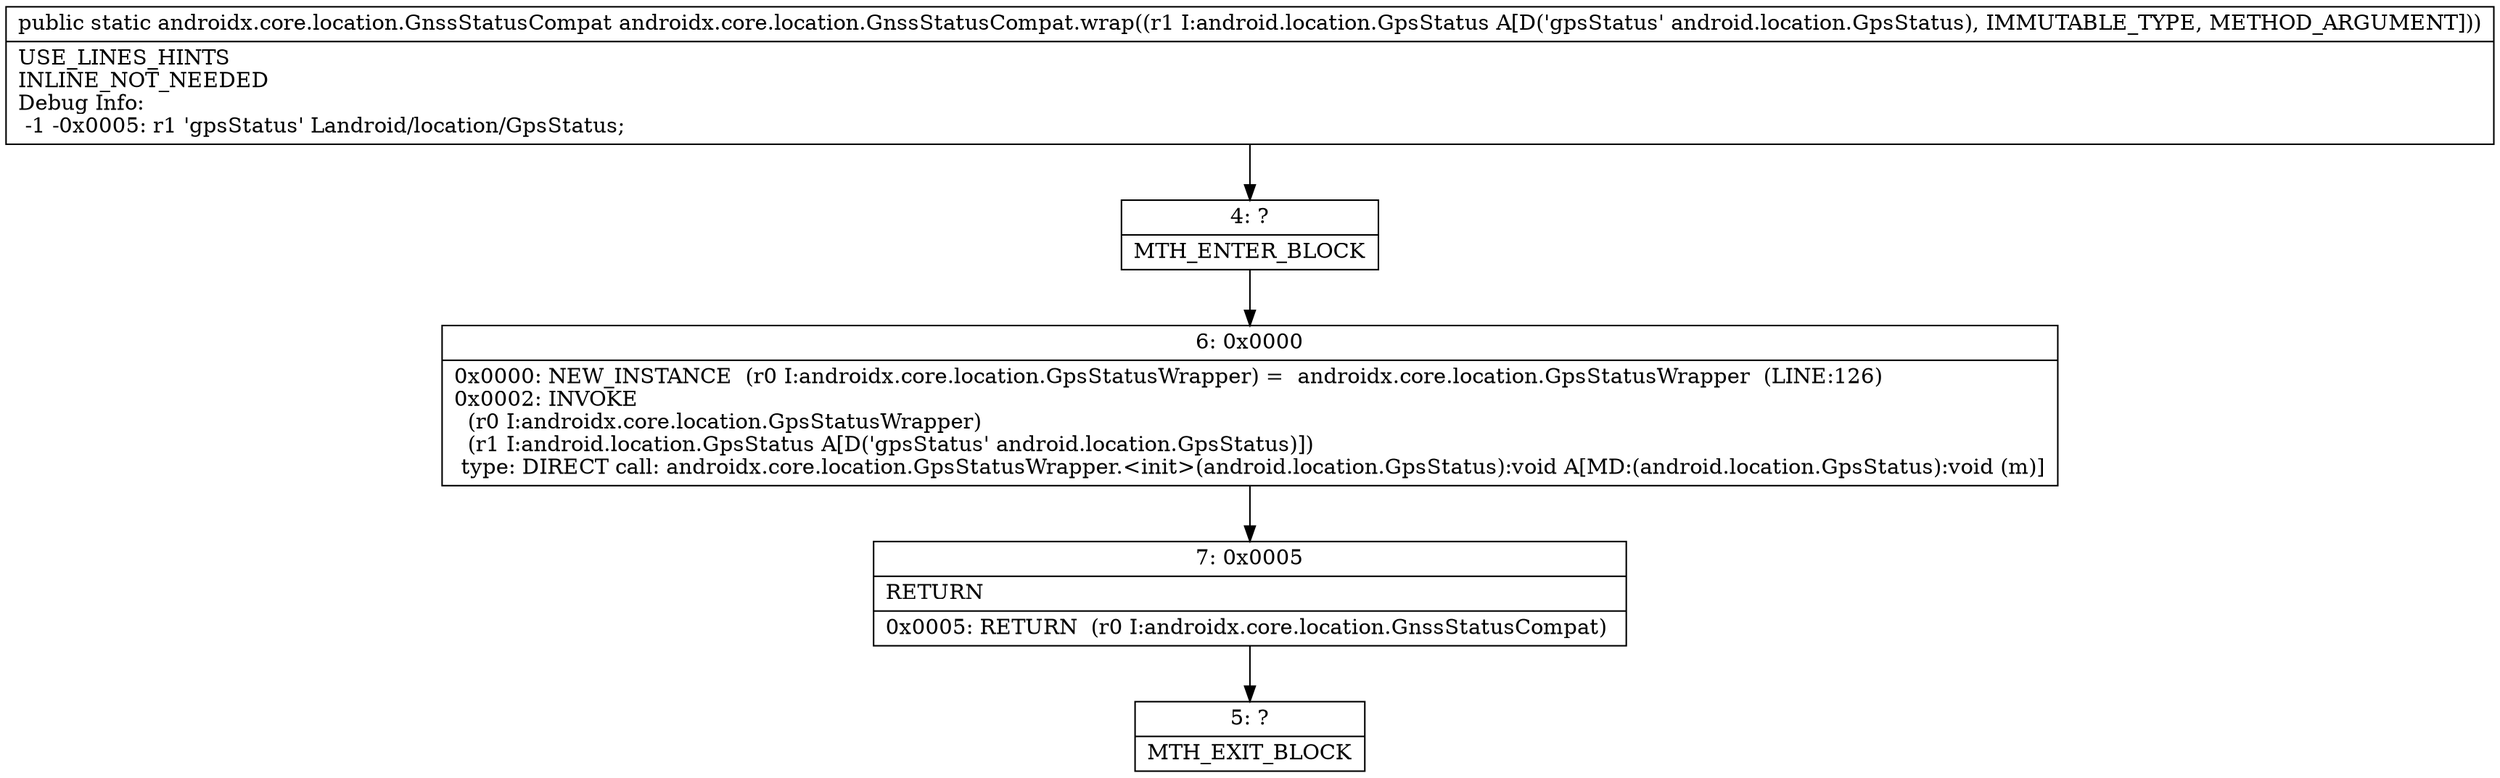 digraph "CFG forandroidx.core.location.GnssStatusCompat.wrap(Landroid\/location\/GpsStatus;)Landroidx\/core\/location\/GnssStatusCompat;" {
Node_4 [shape=record,label="{4\:\ ?|MTH_ENTER_BLOCK\l}"];
Node_6 [shape=record,label="{6\:\ 0x0000|0x0000: NEW_INSTANCE  (r0 I:androidx.core.location.GpsStatusWrapper) =  androidx.core.location.GpsStatusWrapper  (LINE:126)\l0x0002: INVOKE  \l  (r0 I:androidx.core.location.GpsStatusWrapper)\l  (r1 I:android.location.GpsStatus A[D('gpsStatus' android.location.GpsStatus)])\l type: DIRECT call: androidx.core.location.GpsStatusWrapper.\<init\>(android.location.GpsStatus):void A[MD:(android.location.GpsStatus):void (m)]\l}"];
Node_7 [shape=record,label="{7\:\ 0x0005|RETURN\l|0x0005: RETURN  (r0 I:androidx.core.location.GnssStatusCompat) \l}"];
Node_5 [shape=record,label="{5\:\ ?|MTH_EXIT_BLOCK\l}"];
MethodNode[shape=record,label="{public static androidx.core.location.GnssStatusCompat androidx.core.location.GnssStatusCompat.wrap((r1 I:android.location.GpsStatus A[D('gpsStatus' android.location.GpsStatus), IMMUTABLE_TYPE, METHOD_ARGUMENT]))  | USE_LINES_HINTS\lINLINE_NOT_NEEDED\lDebug Info:\l  \-1 \-0x0005: r1 'gpsStatus' Landroid\/location\/GpsStatus;\l}"];
MethodNode -> Node_4;Node_4 -> Node_6;
Node_6 -> Node_7;
Node_7 -> Node_5;
}

